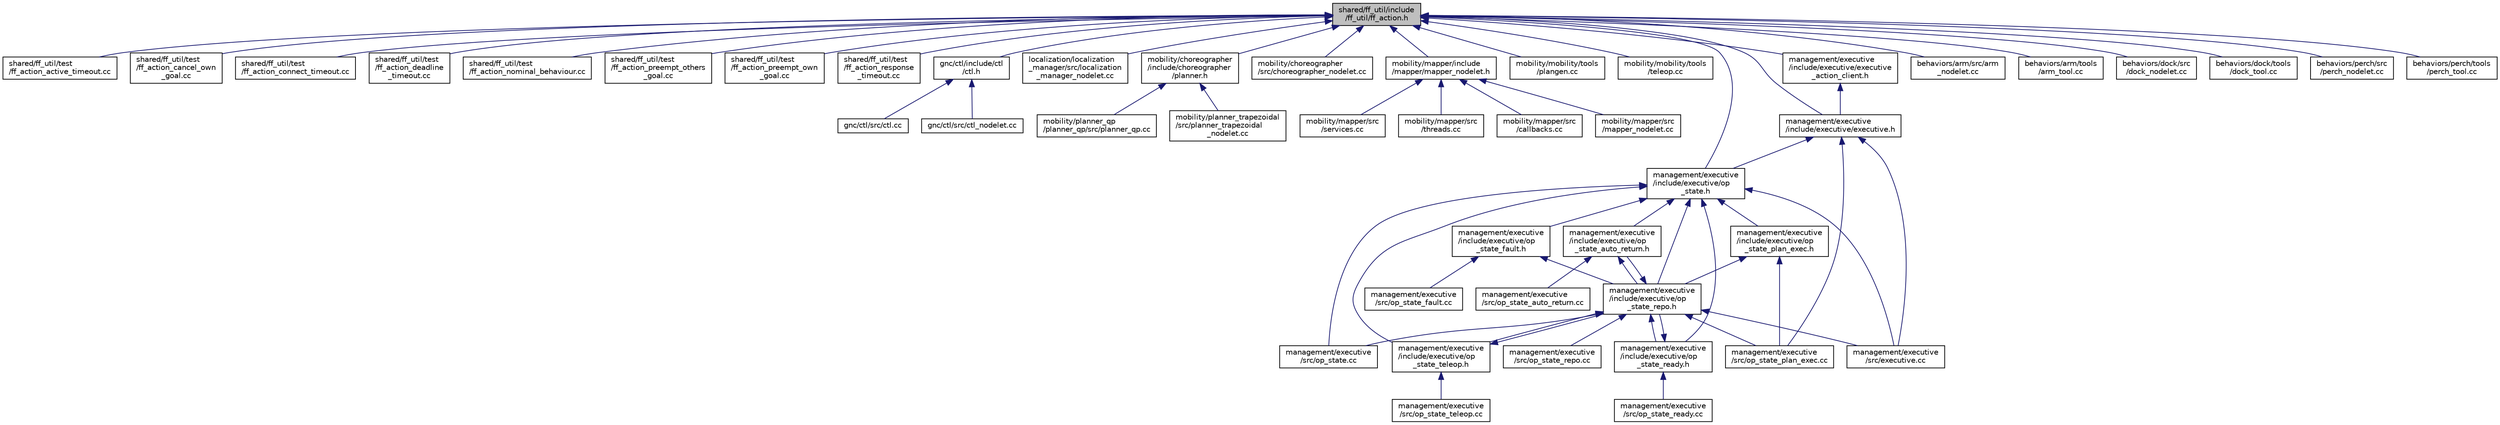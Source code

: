 digraph "shared/ff_util/include/ff_util/ff_action.h"
{
 // LATEX_PDF_SIZE
  edge [fontname="Helvetica",fontsize="10",labelfontname="Helvetica",labelfontsize="10"];
  node [fontname="Helvetica",fontsize="10",shape=record];
  Node1 [label="shared/ff_util/include\l/ff_util/ff_action.h",height=0.2,width=0.4,color="black", fillcolor="grey75", style="filled", fontcolor="black",tooltip=" "];
  Node1 -> Node2 [dir="back",color="midnightblue",fontsize="10",style="solid",fontname="Helvetica"];
  Node2 [label="shared/ff_util/test\l/ff_action_active_timeout.cc",height=0.2,width=0.4,color="black", fillcolor="white", style="filled",URL="$ff__action__active__timeout_8cc.html",tooltip=" "];
  Node1 -> Node3 [dir="back",color="midnightblue",fontsize="10",style="solid",fontname="Helvetica"];
  Node3 [label="shared/ff_util/test\l/ff_action_cancel_own\l_goal.cc",height=0.2,width=0.4,color="black", fillcolor="white", style="filled",URL="$ff__action__cancel__own__goal_8cc.html",tooltip=" "];
  Node1 -> Node4 [dir="back",color="midnightblue",fontsize="10",style="solid",fontname="Helvetica"];
  Node4 [label="shared/ff_util/test\l/ff_action_connect_timeout.cc",height=0.2,width=0.4,color="black", fillcolor="white", style="filled",URL="$ff__action__connect__timeout_8cc.html",tooltip=" "];
  Node1 -> Node5 [dir="back",color="midnightblue",fontsize="10",style="solid",fontname="Helvetica"];
  Node5 [label="shared/ff_util/test\l/ff_action_deadline\l_timeout.cc",height=0.2,width=0.4,color="black", fillcolor="white", style="filled",URL="$ff__action__deadline__timeout_8cc.html",tooltip=" "];
  Node1 -> Node6 [dir="back",color="midnightblue",fontsize="10",style="solid",fontname="Helvetica"];
  Node6 [label="shared/ff_util/test\l/ff_action_nominal_behaviour.cc",height=0.2,width=0.4,color="black", fillcolor="white", style="filled",URL="$ff__action__nominal__behaviour_8cc.html",tooltip=" "];
  Node1 -> Node7 [dir="back",color="midnightblue",fontsize="10",style="solid",fontname="Helvetica"];
  Node7 [label="shared/ff_util/test\l/ff_action_preempt_others\l_goal.cc",height=0.2,width=0.4,color="black", fillcolor="white", style="filled",URL="$ff__action__preempt__others__goal_8cc.html",tooltip=" "];
  Node1 -> Node8 [dir="back",color="midnightblue",fontsize="10",style="solid",fontname="Helvetica"];
  Node8 [label="shared/ff_util/test\l/ff_action_preempt_own\l_goal.cc",height=0.2,width=0.4,color="black", fillcolor="white", style="filled",URL="$ff__action__preempt__own__goal_8cc.html",tooltip=" "];
  Node1 -> Node9 [dir="back",color="midnightblue",fontsize="10",style="solid",fontname="Helvetica"];
  Node9 [label="shared/ff_util/test\l/ff_action_response\l_timeout.cc",height=0.2,width=0.4,color="black", fillcolor="white", style="filled",URL="$ff__action__response__timeout_8cc.html",tooltip=" "];
  Node1 -> Node10 [dir="back",color="midnightblue",fontsize="10",style="solid",fontname="Helvetica"];
  Node10 [label="gnc/ctl/include/ctl\l/ctl.h",height=0.2,width=0.4,color="black", fillcolor="white", style="filled",URL="$ctl_2include_2ctl_2ctl_8h.html",tooltip=" "];
  Node10 -> Node11 [dir="back",color="midnightblue",fontsize="10",style="solid",fontname="Helvetica"];
  Node11 [label="gnc/ctl/src/ctl.cc",height=0.2,width=0.4,color="black", fillcolor="white", style="filled",URL="$ctl_2src_2ctl_8cc.html",tooltip=" "];
  Node10 -> Node12 [dir="back",color="midnightblue",fontsize="10",style="solid",fontname="Helvetica"];
  Node12 [label="gnc/ctl/src/ctl_nodelet.cc",height=0.2,width=0.4,color="black", fillcolor="white", style="filled",URL="$ctl__nodelet_8cc.html",tooltip=" "];
  Node1 -> Node13 [dir="back",color="midnightblue",fontsize="10",style="solid",fontname="Helvetica"];
  Node13 [label="localization/localization\l_manager/src/localization\l_manager_nodelet.cc",height=0.2,width=0.4,color="black", fillcolor="white", style="filled",URL="$localization__manager__nodelet_8cc.html",tooltip=" "];
  Node1 -> Node14 [dir="back",color="midnightblue",fontsize="10",style="solid",fontname="Helvetica"];
  Node14 [label="mobility/choreographer\l/include/choreographer\l/planner.h",height=0.2,width=0.4,color="black", fillcolor="white", style="filled",URL="$planner_8h.html",tooltip=" "];
  Node14 -> Node15 [dir="back",color="midnightblue",fontsize="10",style="solid",fontname="Helvetica"];
  Node15 [label="mobility/planner_qp\l/planner_qp/src/planner_qp.cc",height=0.2,width=0.4,color="black", fillcolor="white", style="filled",URL="$planner__qp_8cc.html",tooltip=" "];
  Node14 -> Node16 [dir="back",color="midnightblue",fontsize="10",style="solid",fontname="Helvetica"];
  Node16 [label="mobility/planner_trapezoidal\l/src/planner_trapezoidal\l_nodelet.cc",height=0.2,width=0.4,color="black", fillcolor="white", style="filled",URL="$planner__trapezoidal__nodelet_8cc.html",tooltip=" "];
  Node1 -> Node17 [dir="back",color="midnightblue",fontsize="10",style="solid",fontname="Helvetica"];
  Node17 [label="mobility/choreographer\l/src/choreographer_nodelet.cc",height=0.2,width=0.4,color="black", fillcolor="white", style="filled",URL="$choreographer__nodelet_8cc.html",tooltip=" "];
  Node1 -> Node18 [dir="back",color="midnightblue",fontsize="10",style="solid",fontname="Helvetica"];
  Node18 [label="mobility/mapper/include\l/mapper/mapper_nodelet.h",height=0.2,width=0.4,color="black", fillcolor="white", style="filled",URL="$mapper__nodelet_8h.html",tooltip=" "];
  Node18 -> Node19 [dir="back",color="midnightblue",fontsize="10",style="solid",fontname="Helvetica"];
  Node19 [label="mobility/mapper/src\l/callbacks.cc",height=0.2,width=0.4,color="black", fillcolor="white", style="filled",URL="$callbacks_8cc.html",tooltip=" "];
  Node18 -> Node20 [dir="back",color="midnightblue",fontsize="10",style="solid",fontname="Helvetica"];
  Node20 [label="mobility/mapper/src\l/mapper_nodelet.cc",height=0.2,width=0.4,color="black", fillcolor="white", style="filled",URL="$mapper__nodelet_8cc.html",tooltip=" "];
  Node18 -> Node21 [dir="back",color="midnightblue",fontsize="10",style="solid",fontname="Helvetica"];
  Node21 [label="mobility/mapper/src\l/services.cc",height=0.2,width=0.4,color="black", fillcolor="white", style="filled",URL="$services_8cc.html",tooltip=" "];
  Node18 -> Node22 [dir="back",color="midnightblue",fontsize="10",style="solid",fontname="Helvetica"];
  Node22 [label="mobility/mapper/src\l/threads.cc",height=0.2,width=0.4,color="black", fillcolor="white", style="filled",URL="$threads_8cc.html",tooltip=" "];
  Node1 -> Node23 [dir="back",color="midnightblue",fontsize="10",style="solid",fontname="Helvetica"];
  Node23 [label="mobility/mobility/tools\l/plangen.cc",height=0.2,width=0.4,color="black", fillcolor="white", style="filled",URL="$plangen_8cc.html",tooltip=" "];
  Node1 -> Node24 [dir="back",color="midnightblue",fontsize="10",style="solid",fontname="Helvetica"];
  Node24 [label="mobility/mobility/tools\l/teleop.cc",height=0.2,width=0.4,color="black", fillcolor="white", style="filled",URL="$teleop_8cc.html",tooltip=" "];
  Node1 -> Node25 [dir="back",color="midnightblue",fontsize="10",style="solid",fontname="Helvetica"];
  Node25 [label="management/executive\l/include/executive/executive.h",height=0.2,width=0.4,color="black", fillcolor="white", style="filled",URL="$executive_8h.html",tooltip=" "];
  Node25 -> Node26 [dir="back",color="midnightblue",fontsize="10",style="solid",fontname="Helvetica"];
  Node26 [label="management/executive\l/include/executive/op\l_state.h",height=0.2,width=0.4,color="black", fillcolor="white", style="filled",URL="$op__state_8h.html",tooltip=" "];
  Node26 -> Node27 [dir="back",color="midnightblue",fontsize="10",style="solid",fontname="Helvetica"];
  Node27 [label="management/executive\l/include/executive/op\l_state_auto_return.h",height=0.2,width=0.4,color="black", fillcolor="white", style="filled",URL="$op__state__auto__return_8h.html",tooltip=" "];
  Node27 -> Node28 [dir="back",color="midnightblue",fontsize="10",style="solid",fontname="Helvetica"];
  Node28 [label="management/executive\l/include/executive/op\l_state_repo.h",height=0.2,width=0.4,color="black", fillcolor="white", style="filled",URL="$op__state__repo_8h.html",tooltip=" "];
  Node28 -> Node27 [dir="back",color="midnightblue",fontsize="10",style="solid",fontname="Helvetica"];
  Node28 -> Node29 [dir="back",color="midnightblue",fontsize="10",style="solid",fontname="Helvetica"];
  Node29 [label="management/executive\l/include/executive/op\l_state_ready.h",height=0.2,width=0.4,color="black", fillcolor="white", style="filled",URL="$op__state__ready_8h.html",tooltip=" "];
  Node29 -> Node28 [dir="back",color="midnightblue",fontsize="10",style="solid",fontname="Helvetica"];
  Node29 -> Node30 [dir="back",color="midnightblue",fontsize="10",style="solid",fontname="Helvetica"];
  Node30 [label="management/executive\l/src/op_state_ready.cc",height=0.2,width=0.4,color="black", fillcolor="white", style="filled",URL="$op__state__ready_8cc.html",tooltip=" "];
  Node28 -> Node31 [dir="back",color="midnightblue",fontsize="10",style="solid",fontname="Helvetica"];
  Node31 [label="management/executive\l/include/executive/op\l_state_teleop.h",height=0.2,width=0.4,color="black", fillcolor="white", style="filled",URL="$op__state__teleop_8h.html",tooltip=" "];
  Node31 -> Node28 [dir="back",color="midnightblue",fontsize="10",style="solid",fontname="Helvetica"];
  Node31 -> Node32 [dir="back",color="midnightblue",fontsize="10",style="solid",fontname="Helvetica"];
  Node32 [label="management/executive\l/src/op_state_teleop.cc",height=0.2,width=0.4,color="black", fillcolor="white", style="filled",URL="$op__state__teleop_8cc.html",tooltip=" "];
  Node28 -> Node33 [dir="back",color="midnightblue",fontsize="10",style="solid",fontname="Helvetica"];
  Node33 [label="management/executive\l/src/executive.cc",height=0.2,width=0.4,color="black", fillcolor="white", style="filled",URL="$executive_8cc.html",tooltip=" "];
  Node28 -> Node34 [dir="back",color="midnightblue",fontsize="10",style="solid",fontname="Helvetica"];
  Node34 [label="management/executive\l/src/op_state.cc",height=0.2,width=0.4,color="black", fillcolor="white", style="filled",URL="$op__state_8cc.html",tooltip=" "];
  Node28 -> Node35 [dir="back",color="midnightblue",fontsize="10",style="solid",fontname="Helvetica"];
  Node35 [label="management/executive\l/src/op_state_plan_exec.cc",height=0.2,width=0.4,color="black", fillcolor="white", style="filled",URL="$op__state__plan__exec_8cc.html",tooltip=" "];
  Node28 -> Node36 [dir="back",color="midnightblue",fontsize="10",style="solid",fontname="Helvetica"];
  Node36 [label="management/executive\l/src/op_state_repo.cc",height=0.2,width=0.4,color="black", fillcolor="white", style="filled",URL="$op__state__repo_8cc.html",tooltip=" "];
  Node27 -> Node37 [dir="back",color="midnightblue",fontsize="10",style="solid",fontname="Helvetica"];
  Node37 [label="management/executive\l/src/op_state_auto_return.cc",height=0.2,width=0.4,color="black", fillcolor="white", style="filled",URL="$op__state__auto__return_8cc.html",tooltip=" "];
  Node26 -> Node38 [dir="back",color="midnightblue",fontsize="10",style="solid",fontname="Helvetica"];
  Node38 [label="management/executive\l/include/executive/op\l_state_fault.h",height=0.2,width=0.4,color="black", fillcolor="white", style="filled",URL="$op__state__fault_8h.html",tooltip=" "];
  Node38 -> Node28 [dir="back",color="midnightblue",fontsize="10",style="solid",fontname="Helvetica"];
  Node38 -> Node39 [dir="back",color="midnightblue",fontsize="10",style="solid",fontname="Helvetica"];
  Node39 [label="management/executive\l/src/op_state_fault.cc",height=0.2,width=0.4,color="black", fillcolor="white", style="filled",URL="$op__state__fault_8cc.html",tooltip=" "];
  Node26 -> Node40 [dir="back",color="midnightblue",fontsize="10",style="solid",fontname="Helvetica"];
  Node40 [label="management/executive\l/include/executive/op\l_state_plan_exec.h",height=0.2,width=0.4,color="black", fillcolor="white", style="filled",URL="$op__state__plan__exec_8h.html",tooltip=" "];
  Node40 -> Node28 [dir="back",color="midnightblue",fontsize="10",style="solid",fontname="Helvetica"];
  Node40 -> Node35 [dir="back",color="midnightblue",fontsize="10",style="solid",fontname="Helvetica"];
  Node26 -> Node29 [dir="back",color="midnightblue",fontsize="10",style="solid",fontname="Helvetica"];
  Node26 -> Node28 [dir="back",color="midnightblue",fontsize="10",style="solid",fontname="Helvetica"];
  Node26 -> Node31 [dir="back",color="midnightblue",fontsize="10",style="solid",fontname="Helvetica"];
  Node26 -> Node33 [dir="back",color="midnightblue",fontsize="10",style="solid",fontname="Helvetica"];
  Node26 -> Node34 [dir="back",color="midnightblue",fontsize="10",style="solid",fontname="Helvetica"];
  Node25 -> Node33 [dir="back",color="midnightblue",fontsize="10",style="solid",fontname="Helvetica"];
  Node25 -> Node35 [dir="back",color="midnightblue",fontsize="10",style="solid",fontname="Helvetica"];
  Node1 -> Node41 [dir="back",color="midnightblue",fontsize="10",style="solid",fontname="Helvetica"];
  Node41 [label="management/executive\l/include/executive/executive\l_action_client.h",height=0.2,width=0.4,color="black", fillcolor="white", style="filled",URL="$executive__action__client_8h.html",tooltip=" "];
  Node41 -> Node25 [dir="back",color="midnightblue",fontsize="10",style="solid",fontname="Helvetica"];
  Node1 -> Node26 [dir="back",color="midnightblue",fontsize="10",style="solid",fontname="Helvetica"];
  Node1 -> Node42 [dir="back",color="midnightblue",fontsize="10",style="solid",fontname="Helvetica"];
  Node42 [label="behaviors/arm/src/arm\l_nodelet.cc",height=0.2,width=0.4,color="black", fillcolor="white", style="filled",URL="$arm__nodelet_8cc.html",tooltip=" "];
  Node1 -> Node43 [dir="back",color="midnightblue",fontsize="10",style="solid",fontname="Helvetica"];
  Node43 [label="behaviors/arm/tools\l/arm_tool.cc",height=0.2,width=0.4,color="black", fillcolor="white", style="filled",URL="$arm__tool_8cc.html",tooltip=" "];
  Node1 -> Node44 [dir="back",color="midnightblue",fontsize="10",style="solid",fontname="Helvetica"];
  Node44 [label="behaviors/dock/src\l/dock_nodelet.cc",height=0.2,width=0.4,color="black", fillcolor="white", style="filled",URL="$dock__nodelet_8cc.html",tooltip=" "];
  Node1 -> Node45 [dir="back",color="midnightblue",fontsize="10",style="solid",fontname="Helvetica"];
  Node45 [label="behaviors/dock/tools\l/dock_tool.cc",height=0.2,width=0.4,color="black", fillcolor="white", style="filled",URL="$dock__tool_8cc.html",tooltip=" "];
  Node1 -> Node46 [dir="back",color="midnightblue",fontsize="10",style="solid",fontname="Helvetica"];
  Node46 [label="behaviors/perch/src\l/perch_nodelet.cc",height=0.2,width=0.4,color="black", fillcolor="white", style="filled",URL="$perch__nodelet_8cc.html",tooltip=" "];
  Node1 -> Node47 [dir="back",color="midnightblue",fontsize="10",style="solid",fontname="Helvetica"];
  Node47 [label="behaviors/perch/tools\l/perch_tool.cc",height=0.2,width=0.4,color="black", fillcolor="white", style="filled",URL="$perch__tool_8cc.html",tooltip=" "];
}
